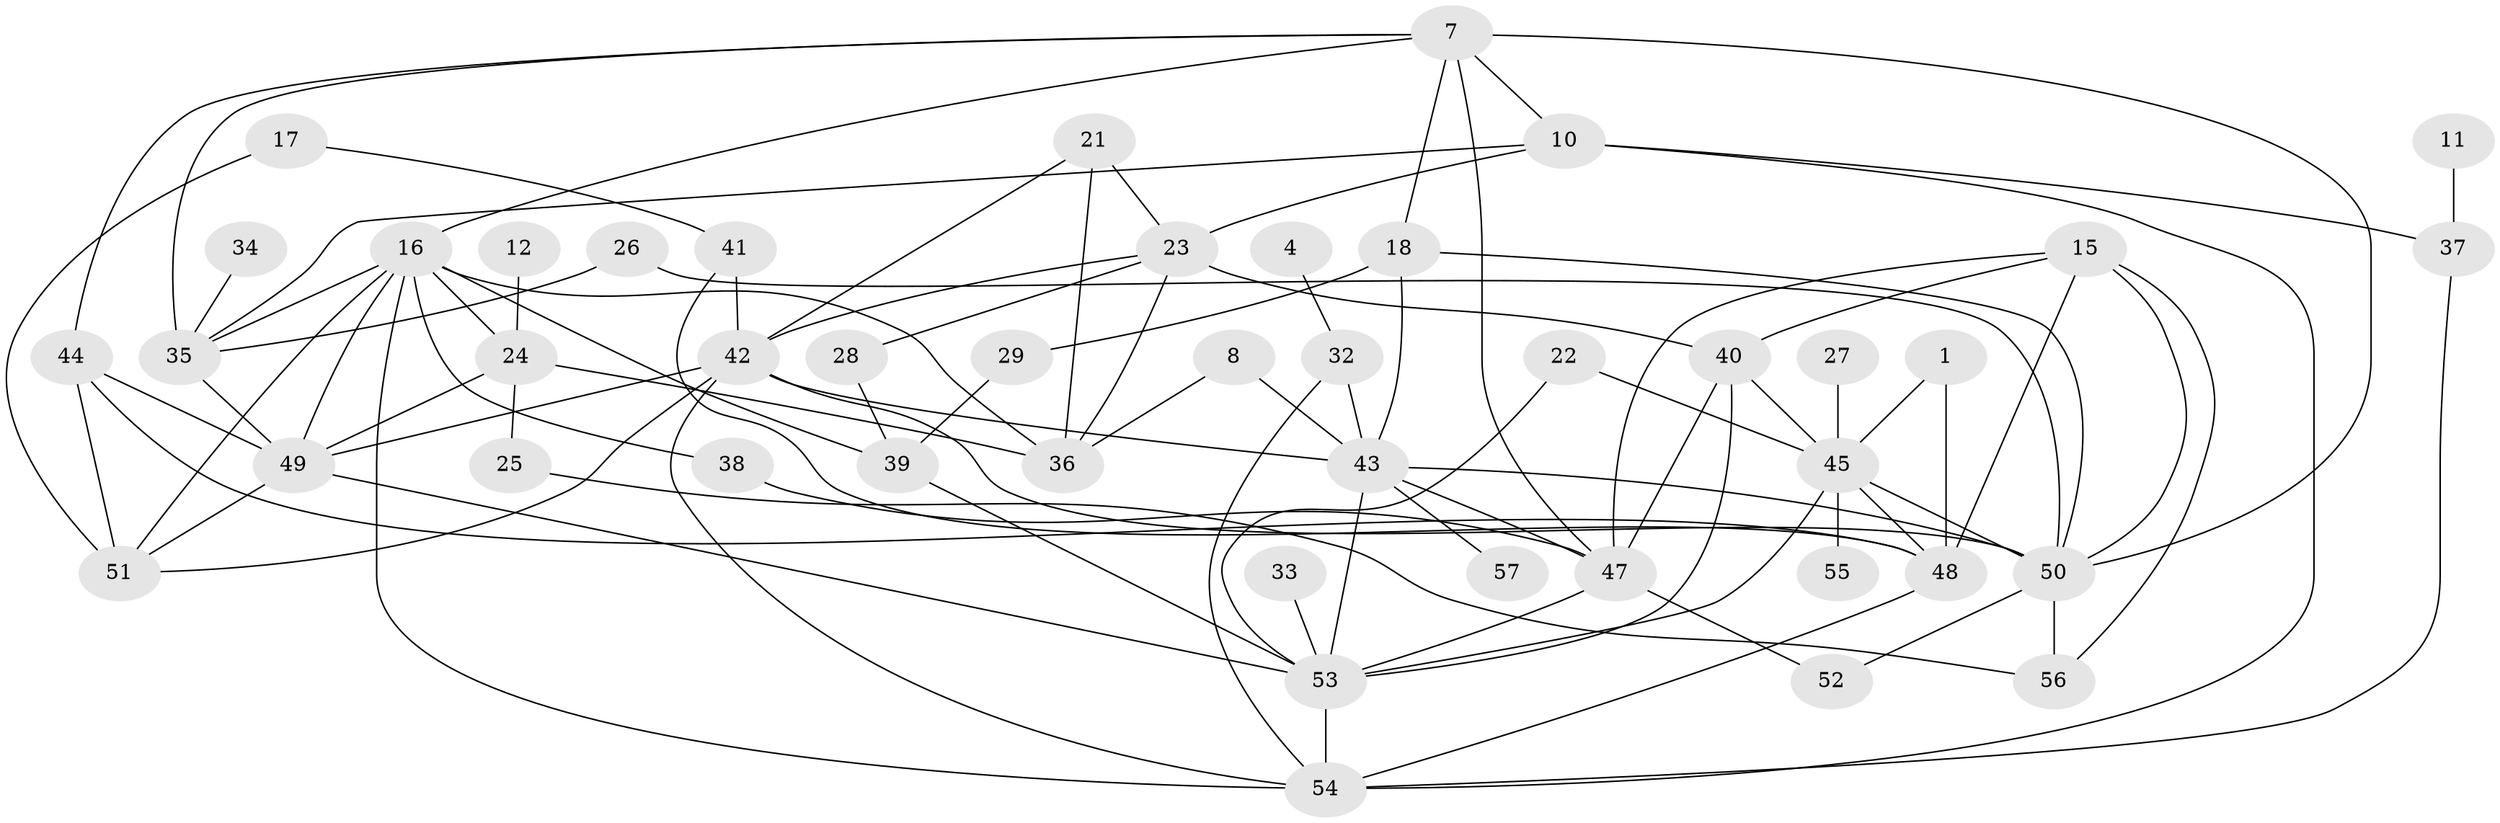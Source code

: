 // original degree distribution, {2: 0.2743362831858407, 3: 0.17699115044247787, 0: 0.10619469026548672, 8: 0.017699115044247787, 1: 0.13274336283185842, 4: 0.1415929203539823, 5: 0.11504424778761062, 7: 0.017699115044247787, 6: 0.017699115044247787}
// Generated by graph-tools (version 1.1) at 2025/25/03/09/25 03:25:22]
// undirected, 45 vertices, 91 edges
graph export_dot {
graph [start="1"]
  node [color=gray90,style=filled];
  1;
  4;
  7;
  8;
  10;
  11;
  12;
  15;
  16;
  17;
  18;
  21;
  22;
  23;
  24;
  25;
  26;
  27;
  28;
  29;
  32;
  33;
  34;
  35;
  36;
  37;
  38;
  39;
  40;
  41;
  42;
  43;
  44;
  45;
  47;
  48;
  49;
  50;
  51;
  52;
  53;
  54;
  55;
  56;
  57;
  1 -- 45 [weight=1.0];
  1 -- 48 [weight=1.0];
  4 -- 32 [weight=1.0];
  7 -- 10 [weight=1.0];
  7 -- 16 [weight=1.0];
  7 -- 18 [weight=1.0];
  7 -- 35 [weight=1.0];
  7 -- 44 [weight=1.0];
  7 -- 47 [weight=2.0];
  7 -- 50 [weight=1.0];
  8 -- 36 [weight=1.0];
  8 -- 43 [weight=2.0];
  10 -- 23 [weight=1.0];
  10 -- 35 [weight=1.0];
  10 -- 37 [weight=1.0];
  10 -- 54 [weight=1.0];
  11 -- 37 [weight=1.0];
  12 -- 24 [weight=1.0];
  15 -- 40 [weight=1.0];
  15 -- 47 [weight=1.0];
  15 -- 48 [weight=1.0];
  15 -- 50 [weight=1.0];
  15 -- 56 [weight=1.0];
  16 -- 24 [weight=1.0];
  16 -- 35 [weight=1.0];
  16 -- 36 [weight=1.0];
  16 -- 38 [weight=1.0];
  16 -- 39 [weight=1.0];
  16 -- 49 [weight=1.0];
  16 -- 51 [weight=1.0];
  16 -- 54 [weight=1.0];
  17 -- 41 [weight=1.0];
  17 -- 51 [weight=1.0];
  18 -- 29 [weight=1.0];
  18 -- 43 [weight=1.0];
  18 -- 50 [weight=1.0];
  21 -- 23 [weight=1.0];
  21 -- 36 [weight=1.0];
  21 -- 42 [weight=1.0];
  22 -- 45 [weight=1.0];
  22 -- 53 [weight=1.0];
  23 -- 28 [weight=1.0];
  23 -- 36 [weight=1.0];
  23 -- 40 [weight=1.0];
  23 -- 42 [weight=1.0];
  24 -- 25 [weight=1.0];
  24 -- 36 [weight=1.0];
  24 -- 49 [weight=1.0];
  25 -- 56 [weight=1.0];
  26 -- 35 [weight=1.0];
  26 -- 50 [weight=1.0];
  27 -- 45 [weight=1.0];
  28 -- 39 [weight=1.0];
  29 -- 39 [weight=1.0];
  32 -- 43 [weight=1.0];
  32 -- 54 [weight=1.0];
  33 -- 53 [weight=1.0];
  34 -- 35 [weight=1.0];
  35 -- 49 [weight=2.0];
  37 -- 54 [weight=1.0];
  38 -- 47 [weight=1.0];
  39 -- 53 [weight=1.0];
  40 -- 45 [weight=1.0];
  40 -- 47 [weight=1.0];
  40 -- 53 [weight=1.0];
  41 -- 42 [weight=1.0];
  41 -- 48 [weight=1.0];
  42 -- 43 [weight=1.0];
  42 -- 49 [weight=1.0];
  42 -- 50 [weight=2.0];
  42 -- 51 [weight=1.0];
  42 -- 54 [weight=1.0];
  43 -- 47 [weight=1.0];
  43 -- 50 [weight=1.0];
  43 -- 53 [weight=1.0];
  43 -- 57 [weight=1.0];
  44 -- 48 [weight=1.0];
  44 -- 49 [weight=2.0];
  44 -- 51 [weight=2.0];
  45 -- 48 [weight=1.0];
  45 -- 50 [weight=1.0];
  45 -- 53 [weight=1.0];
  45 -- 55 [weight=1.0];
  47 -- 52 [weight=1.0];
  47 -- 53 [weight=1.0];
  48 -- 54 [weight=1.0];
  49 -- 51 [weight=1.0];
  49 -- 53 [weight=1.0];
  50 -- 52 [weight=1.0];
  50 -- 56 [weight=1.0];
  53 -- 54 [weight=2.0];
}
